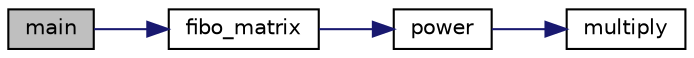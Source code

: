 digraph "main"
{
  edge [fontname="Helvetica",fontsize="10",labelfontname="Helvetica",labelfontsize="10"];
  node [fontname="Helvetica",fontsize="10",shape=record];
  rankdir="LR";
  Node1 [label="main",height=0.2,width=0.4,color="black", fillcolor="grey75", style="filled", fontcolor="black"];
  Node1 -> Node2 [color="midnightblue",fontsize="10",style="solid",fontname="Helvetica"];
  Node2 [label="fibo_matrix",height=0.2,width=0.4,color="black", fillcolor="white", style="filled",URL="$FibonacciMatrix_8cpp.html#a048d1089c79b4503094e338aca490993"];
  Node2 -> Node3 [color="midnightblue",fontsize="10",style="solid",fontname="Helvetica"];
  Node3 [label="power",height=0.2,width=0.4,color="black", fillcolor="white", style="filled",URL="$FibonacciMatrix_8cpp.html#a40ff419e8bf46e84041cdb03766f13d6"];
  Node3 -> Node4 [color="midnightblue",fontsize="10",style="solid",fontname="Helvetica"];
  Node4 [label="multiply",height=0.2,width=0.4,color="black", fillcolor="white", style="filled",URL="$FibonacciMatrix_8cpp.html#a2ced2a14bffe0cd7f9f38fea12982541"];
}
